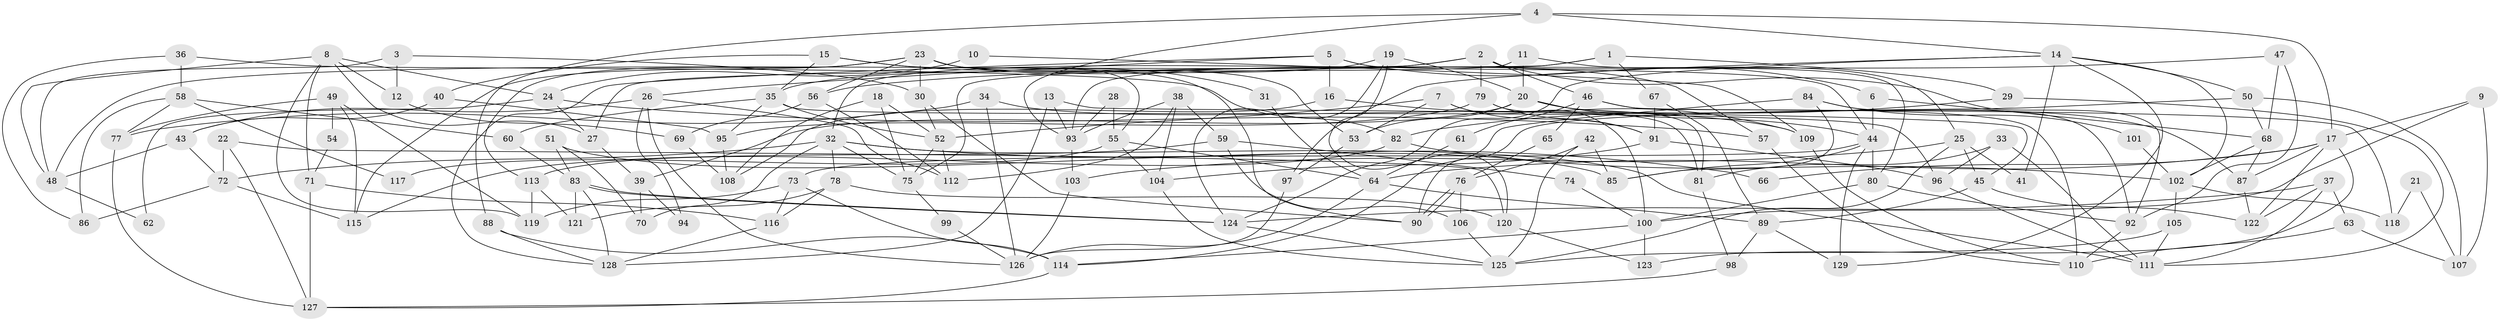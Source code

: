 // Generated by graph-tools (version 1.1) at 2025/50/03/09/25 03:50:08]
// undirected, 129 vertices, 258 edges
graph export_dot {
graph [start="1"]
  node [color=gray90,style=filled];
  1;
  2;
  3;
  4;
  5;
  6;
  7;
  8;
  9;
  10;
  11;
  12;
  13;
  14;
  15;
  16;
  17;
  18;
  19;
  20;
  21;
  22;
  23;
  24;
  25;
  26;
  27;
  28;
  29;
  30;
  31;
  32;
  33;
  34;
  35;
  36;
  37;
  38;
  39;
  40;
  41;
  42;
  43;
  44;
  45;
  46;
  47;
  48;
  49;
  50;
  51;
  52;
  53;
  54;
  55;
  56;
  57;
  58;
  59;
  60;
  61;
  62;
  63;
  64;
  65;
  66;
  67;
  68;
  69;
  70;
  71;
  72;
  73;
  74;
  75;
  76;
  77;
  78;
  79;
  80;
  81;
  82;
  83;
  84;
  85;
  86;
  87;
  88;
  89;
  90;
  91;
  92;
  93;
  94;
  95;
  96;
  97;
  98;
  99;
  100;
  101;
  102;
  103;
  104;
  105;
  106;
  107;
  108;
  109;
  110;
  111;
  112;
  113;
  114;
  115;
  116;
  117;
  118;
  119;
  120;
  121;
  122;
  123;
  124;
  125;
  126;
  127;
  128;
  129;
  1 -- 75;
  1 -- 67;
  1 -- 29;
  1 -- 93;
  2 -- 79;
  2 -- 92;
  2 -- 32;
  2 -- 46;
  2 -- 48;
  2 -- 80;
  3 -- 30;
  3 -- 48;
  3 -- 12;
  4 -- 88;
  4 -- 93;
  4 -- 14;
  4 -- 17;
  5 -- 44;
  5 -- 6;
  5 -- 16;
  5 -- 26;
  5 -- 128;
  6 -- 44;
  6 -- 68;
  7 -- 100;
  7 -- 52;
  7 -- 53;
  7 -- 91;
  8 -- 119;
  8 -- 48;
  8 -- 12;
  8 -- 24;
  8 -- 27;
  8 -- 71;
  9 -- 100;
  9 -- 17;
  9 -- 107;
  10 -- 24;
  10 -- 109;
  11 -- 27;
  11 -- 25;
  11 -- 20;
  12 -- 69;
  13 -- 93;
  13 -- 128;
  13 -- 45;
  14 -- 97;
  14 -- 41;
  14 -- 50;
  14 -- 102;
  14 -- 124;
  14 -- 129;
  15 -- 90;
  15 -- 35;
  15 -- 31;
  15 -- 40;
  16 -- 108;
  16 -- 109;
  17 -- 122;
  17 -- 64;
  17 -- 66;
  17 -- 87;
  17 -- 123;
  18 -- 75;
  18 -- 52;
  18 -- 108;
  19 -- 20;
  19 -- 124;
  19 -- 35;
  19 -- 120;
  20 -- 44;
  20 -- 39;
  20 -- 53;
  20 -- 81;
  20 -- 87;
  21 -- 118;
  21 -- 107;
  22 -- 127;
  22 -- 72;
  22 -- 120;
  23 -- 113;
  23 -- 53;
  23 -- 30;
  23 -- 55;
  23 -- 56;
  23 -- 57;
  23 -- 115;
  24 -- 57;
  24 -- 27;
  24 -- 62;
  25 -- 103;
  25 -- 125;
  25 -- 41;
  25 -- 45;
  26 -- 112;
  26 -- 43;
  26 -- 94;
  26 -- 126;
  27 -- 39;
  28 -- 55;
  28 -- 93;
  29 -- 111;
  29 -- 82;
  30 -- 90;
  30 -- 52;
  31 -- 64;
  32 -- 111;
  32 -- 66;
  32 -- 70;
  32 -- 72;
  32 -- 75;
  32 -- 78;
  33 -- 81;
  33 -- 96;
  33 -- 111;
  34 -- 109;
  34 -- 126;
  34 -- 77;
  35 -- 96;
  35 -- 52;
  35 -- 60;
  35 -- 95;
  36 -- 82;
  36 -- 58;
  36 -- 86;
  37 -- 122;
  37 -- 124;
  37 -- 63;
  37 -- 111;
  38 -- 104;
  38 -- 112;
  38 -- 59;
  38 -- 93;
  39 -- 70;
  39 -- 94;
  40 -- 43;
  40 -- 95;
  42 -- 85;
  42 -- 76;
  42 -- 125;
  43 -- 72;
  43 -- 48;
  44 -- 129;
  44 -- 85;
  44 -- 73;
  44 -- 80;
  45 -- 89;
  45 -- 122;
  46 -- 110;
  46 -- 61;
  46 -- 65;
  46 -- 118;
  47 -- 68;
  47 -- 56;
  47 -- 92;
  48 -- 62;
  49 -- 77;
  49 -- 119;
  49 -- 54;
  49 -- 115;
  50 -- 68;
  50 -- 90;
  50 -- 107;
  51 -- 83;
  51 -- 70;
  51 -- 85;
  52 -- 75;
  52 -- 112;
  53 -- 97;
  54 -- 71;
  55 -- 64;
  55 -- 104;
  55 -- 117;
  56 -- 69;
  56 -- 112;
  57 -- 110;
  58 -- 60;
  58 -- 86;
  58 -- 77;
  58 -- 117;
  59 -- 115;
  59 -- 74;
  59 -- 106;
  60 -- 83;
  61 -- 64;
  63 -- 107;
  63 -- 110;
  64 -- 89;
  64 -- 126;
  65 -- 76;
  67 -- 89;
  67 -- 91;
  68 -- 87;
  68 -- 102;
  69 -- 108;
  71 -- 116;
  71 -- 127;
  72 -- 115;
  72 -- 86;
  73 -- 114;
  73 -- 116;
  73 -- 119;
  74 -- 100;
  75 -- 99;
  76 -- 106;
  76 -- 90;
  76 -- 90;
  77 -- 127;
  78 -- 120;
  78 -- 116;
  78 -- 121;
  79 -- 91;
  79 -- 95;
  79 -- 81;
  80 -- 92;
  80 -- 100;
  81 -- 98;
  82 -- 102;
  82 -- 113;
  83 -- 128;
  83 -- 124;
  83 -- 124;
  83 -- 121;
  84 -- 114;
  84 -- 92;
  84 -- 85;
  84 -- 101;
  87 -- 122;
  88 -- 114;
  88 -- 128;
  89 -- 98;
  89 -- 129;
  91 -- 104;
  91 -- 96;
  92 -- 110;
  93 -- 103;
  95 -- 108;
  96 -- 111;
  97 -- 126;
  98 -- 127;
  99 -- 126;
  100 -- 123;
  100 -- 114;
  101 -- 102;
  102 -- 105;
  102 -- 118;
  103 -- 126;
  104 -- 125;
  105 -- 125;
  105 -- 111;
  106 -- 125;
  109 -- 110;
  113 -- 121;
  113 -- 119;
  114 -- 127;
  116 -- 128;
  120 -- 123;
  124 -- 125;
}
